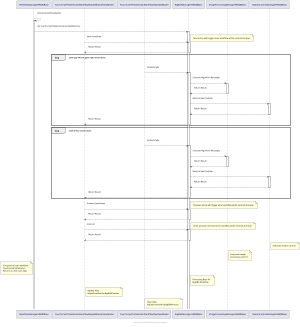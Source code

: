 @startuml FourCornerPinDetectionProcess
scale 300 width
skinparam padding 10
skinparam nodesep 60
!define DARKBLUE #0000A0
!define DARKGREEN #008000
!define DARKORANGE #FF8C00
!define DARKRED #FF0000

participant WorkflowManagerHR600Base
participant FourCornerPinDetectionWorkflowStepAdditionalViewModel
participant FourCornerPinDetectionWorkflowStepViewModel
participant BigBGAManagerHR600Base
participant ImageProcessingManagerHR600Base
participant MotionControlManagerHR600Base

WorkflowManagerHR600Base --> WorkflowManagerHR600Base : toFourCornerPinDetection\n
activate WorkflowManagerHR600Base
WorkflowManagerHR600Base --> BigBGAManagerHR600Base : Init FourCornerPinDetectionInnerStateMachine\n
activate BigBGAManagerHR600Base
FourCornerPinDetectionWorkflowStepAdditionalViewModel --> BigBGAManagerHR600Base : Next InnerState\n
activate BigBGAManagerHR600Base
  note right
  Next action will trigger inner workflow which controls the loop
  end note
BigBGAManagerHR600Base --> FourCornerPinDetectionWorkflowStepAdditionalViewModel : Return Result\n
deactivate BigBGAManagerHR600Base
loop until uppr left anf upper right corners done
  FourCornerPinDetectionWorkflowStepViewModel --> BigBGAManagerHR600Base : Set Rectangle\n
  activate BigBGAManagerHR600Base
  BigBGAManagerHR600Base --> ImageProcessingManagerHR600Base : Excecute Algorithm Rectangle\n
  activate ImageProcessingManagerHR600Base
  ImageProcessingManagerHR600Base --> BigBGAManagerHR600Base : Return Result\n
  deactivate ImageProcessingManagerHR600Base
  BigBGAManagerHR600Base --> MotionControlManagerHR600Base : Move to Next Position\n
  activate MotionControlManagerHR600Base
  MotionControlManagerHR600Base --> BigBGAManagerHR600Base : Return Result\n
  deactivate MotionControlManagerHR600Base
  BigBGAManagerHR600Base --> FourCornerPinDetectionWorkflowStepAdditionalViewModel : Return Result\n
  deactivate BigBGAManagerHR600Base
end loop
loop until all four corners done
  FourCornerPinDetectionWorkflowStepViewModel --> BigBGAManagerHR600Base : Set Rectangle\n
  activate BigBGAManagerHR600Base
  BigBGAManagerHR600Base --> ImageProcessingManagerHR600Base : Excecute Algorithm Rectangle\n
  activate ImageProcessingManagerHR600Base
  ImageProcessingManagerHR600Base --> BigBGAManagerHR600Base : Return Result\n
  deactivate ImageProcessingManagerHR600Base
  BigBGAManagerHR600Base --> MotionControlManagerHR600Base : Move to Next Position\n
  activate MotionControlManagerHR600Base
  MotionControlManagerHR600Base --> BigBGAManagerHR600Base : Return Result\n
  deactivate MotionControlManagerHR600Base
  BigBGAManagerHR600Base --> FourCornerPinDetectionWorkflowStepAdditionalViewModel : Return Result\n
  deactivate BigBGAManagerHR600Base
end loop
FourCornerPinDetectionWorkflowStepAdditionalViewModel --> BigBGAManagerHR600Base : Previous InnerState\n
activate BigBGAManagerHR600Base
  note right
  Previous action will trigger inner workflow which controls the loop
  end note
BigBGAManagerHR600Base --> FourCornerPinDetectionWorkflowStepAdditionalViewModel : Return Result\n
deactivate BigBGAManagerHR600Base
FourCornerPinDetectionWorkflowStepAdditionalViewModel --> BigBGAManagerHR600Base : Undo all\n
activate BigBGAManagerHR600Base
  note right
  Undo all action will reset inner workflow which controls the loop
  end note
BigBGAManagerHR600Base --> FourCornerPinDetectionWorkflowStepAdditionalViewModel : Return Result\n
deactivate BigBGAManagerHR600Base

note right of MotionControlManagerHR600Base 
  End point motion control
end note

note right of ImageProcessingManagerHR600Base 
  End point image 
  processing control
end note

note left of WorkflowManagerHR600Base 
  End point of main workflow 
  FourCornerPinDetection
  Returns to next main Step
end note

note right of BigBGAManagerHR600Base 
  Processing Base for 
  BigGBA Workflow
end note

note right of FourCornerPinDetectionWorkflowStepAdditionalViewModel 
  SideBar View
  AdjustCrosshairForBigBGAProcess
end note

note right of FourCornerPinDetectionWorkflowStepViewModel 
  Main View
  AdjustCrosshairForBigBGAProcess
end note

footer == End of FourCornerPinDetectionProcess Diagram ==

@enduml